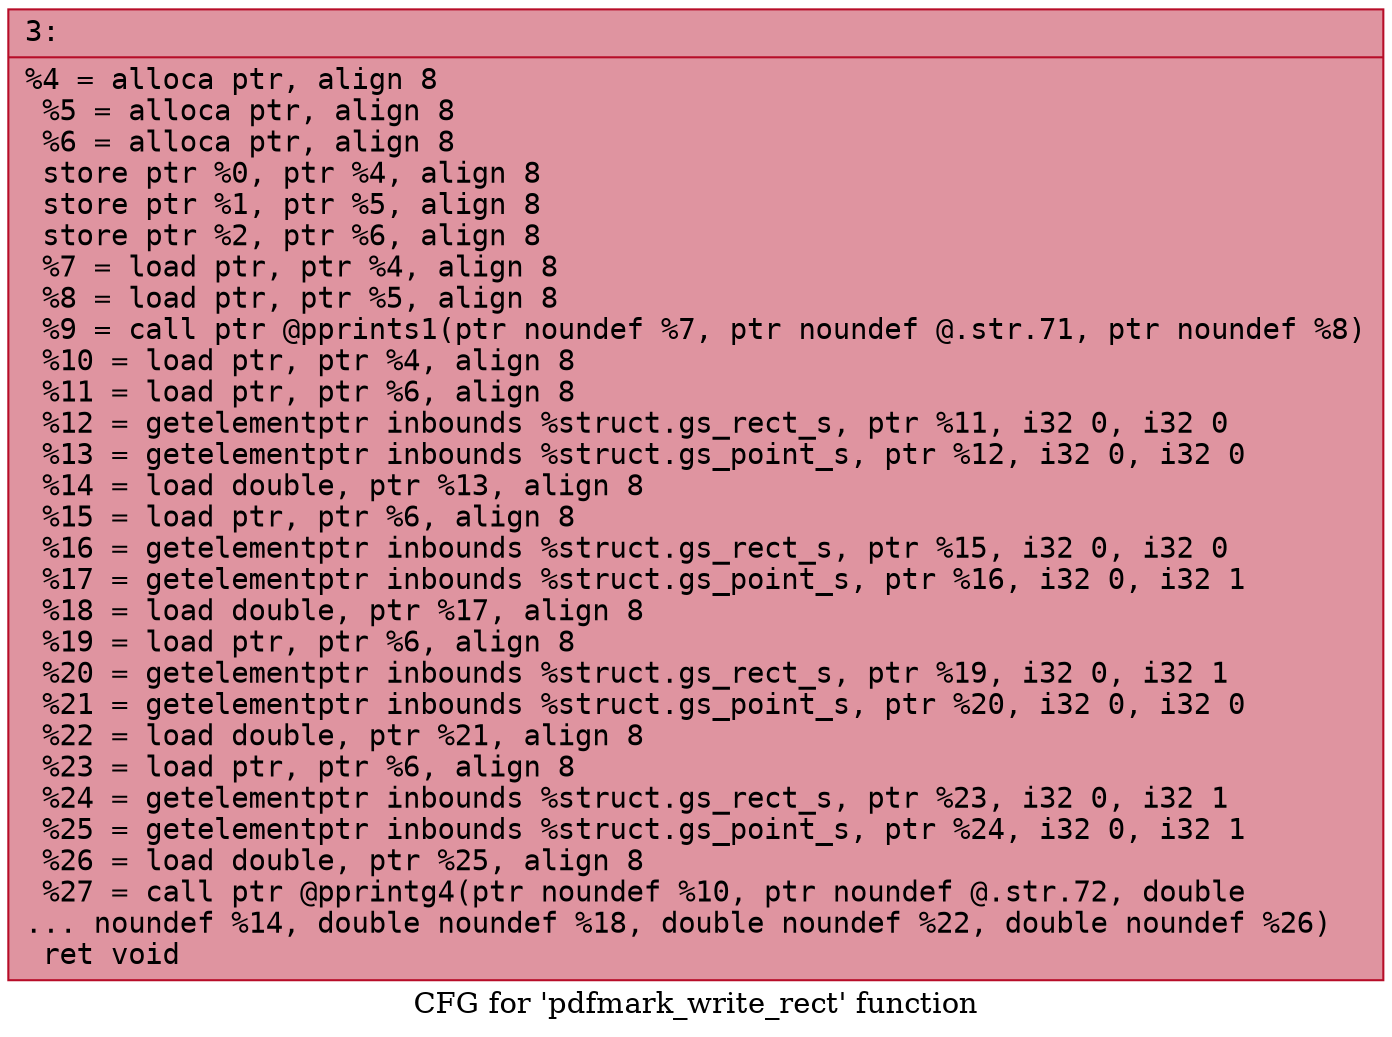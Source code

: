 digraph "CFG for 'pdfmark_write_rect' function" {
	label="CFG for 'pdfmark_write_rect' function";

	Node0x600000ff3110 [shape=record,color="#b70d28ff", style=filled, fillcolor="#b70d2870" fontname="Courier",label="{3:\l|  %4 = alloca ptr, align 8\l  %5 = alloca ptr, align 8\l  %6 = alloca ptr, align 8\l  store ptr %0, ptr %4, align 8\l  store ptr %1, ptr %5, align 8\l  store ptr %2, ptr %6, align 8\l  %7 = load ptr, ptr %4, align 8\l  %8 = load ptr, ptr %5, align 8\l  %9 = call ptr @pprints1(ptr noundef %7, ptr noundef @.str.71, ptr noundef %8)\l  %10 = load ptr, ptr %4, align 8\l  %11 = load ptr, ptr %6, align 8\l  %12 = getelementptr inbounds %struct.gs_rect_s, ptr %11, i32 0, i32 0\l  %13 = getelementptr inbounds %struct.gs_point_s, ptr %12, i32 0, i32 0\l  %14 = load double, ptr %13, align 8\l  %15 = load ptr, ptr %6, align 8\l  %16 = getelementptr inbounds %struct.gs_rect_s, ptr %15, i32 0, i32 0\l  %17 = getelementptr inbounds %struct.gs_point_s, ptr %16, i32 0, i32 1\l  %18 = load double, ptr %17, align 8\l  %19 = load ptr, ptr %6, align 8\l  %20 = getelementptr inbounds %struct.gs_rect_s, ptr %19, i32 0, i32 1\l  %21 = getelementptr inbounds %struct.gs_point_s, ptr %20, i32 0, i32 0\l  %22 = load double, ptr %21, align 8\l  %23 = load ptr, ptr %6, align 8\l  %24 = getelementptr inbounds %struct.gs_rect_s, ptr %23, i32 0, i32 1\l  %25 = getelementptr inbounds %struct.gs_point_s, ptr %24, i32 0, i32 1\l  %26 = load double, ptr %25, align 8\l  %27 = call ptr @pprintg4(ptr noundef %10, ptr noundef @.str.72, double\l... noundef %14, double noundef %18, double noundef %22, double noundef %26)\l  ret void\l}"];
}
